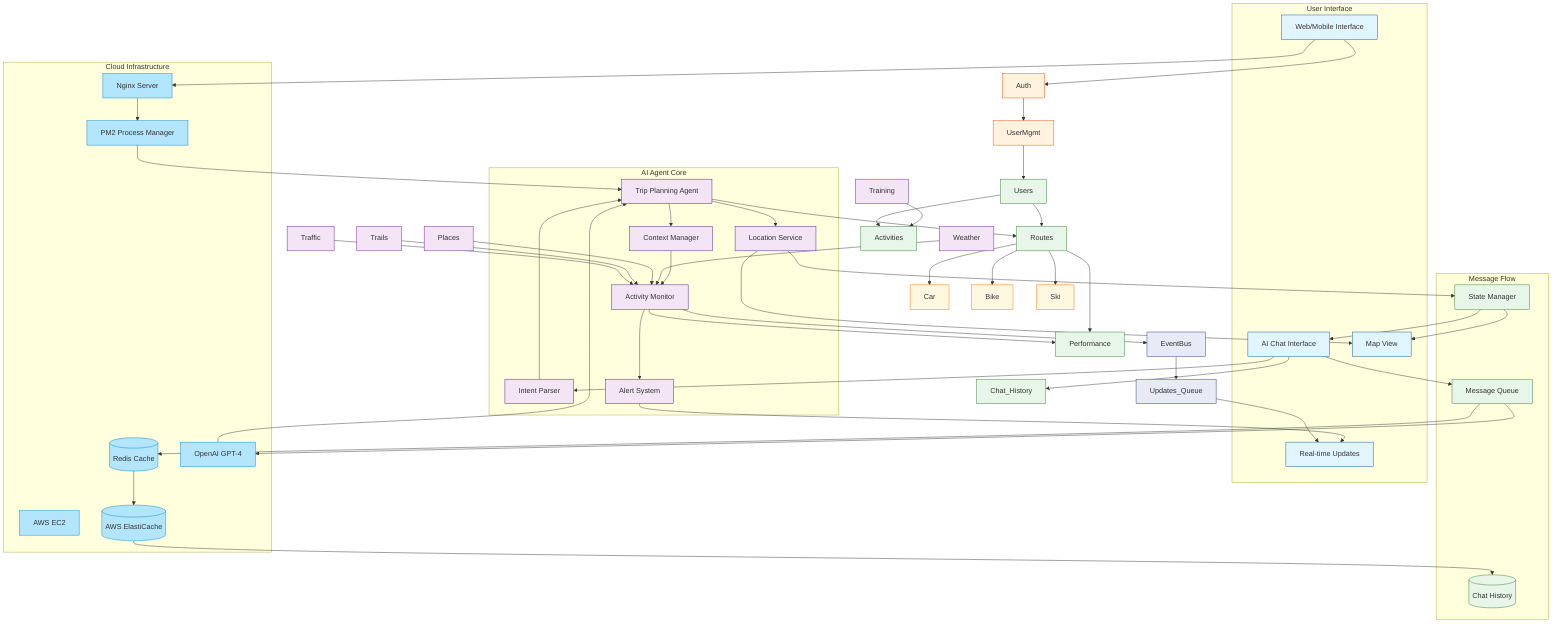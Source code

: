 graph TB
    subgraph User Interface
        UI[Web/Mobile Interface]
        Chat[AI Chat Interface]
        Maps[Map View]
        Updates[Real-time Updates]
    end

    subgraph Cloud Infrastructure
        EC2[AWS EC2]
        Nginx[Nginx Server]
        PM2[PM2 Process Manager]
        Redis[(Redis Cache)]
        AWS_ES[(AWS ElastiCache)]
        OpenAI[OpenAI GPT-4]
    end

    subgraph AI Agent Core
        NLP[Intent Parser]
        Agent[Trip Planning Agent]
        Context[Context Manager]
        LocationAware[Location Service]
        Monitor[Activity Monitor]
        Alert[Alert System]
    end

    subgraph Message Flow
        ChatHistory[(Chat History)]
        MessageQueue[Message Queue]
        StateManager[State Manager]
    end

    %% New Deployment Flow
    UI --> Nginx
    Nginx --> PM2
    PM2 --> Agent

    %% Existing Connections
    Chat --> MessageQueue
    MessageQueue --> OpenAI
    OpenAI --> Agent
    Agent --> LocationAware
    LocationAware --> Maps
    
    %% Cache System
    MessageQueue --> Redis
    Redis --> AWS_ES
    AWS_ES --> ChatHistory
    
    %% State Management
    StateManager --> Chat
    StateManager --> Maps
    LocationAware --> StateManager

    %% User Flow
    UI --> Auth
    Auth --> UserMgmt
    UserMgmt --> Users

    %% AI Flow
    Chat --> NLP
    NLP --> Agent
    Agent --> Context
    Context --> Monitor
    Monitor --> Alert
    Alert --> Updates

    %% Data Flow
    Agent --> Routes
    Routes --> Car & Bike & Ski
    Monitor --> Performance
    Chat --> Chat_History

    %% External Integration
    Weather & Places & Trails & Traffic --> Monitor
    Training --> Activities

    %% Real-time Updates
    Monitor --> EventBus
    EventBus --> Updates_Queue
    Updates_Queue --> Updates

    %% Database Relations
    Users --> Routes
    Users --> Activities
    Routes --> Performance

    classDef ui fill:#e1f5fe,stroke:#01579b
    classDef auth fill:#fff3e0,stroke:#e65100
    classDef ai fill:#f3e5f5,stroke:#4a148c
    classDef data fill:#e8f5e9,stroke:#2e7d32
    classDef route fill:#fff8e1,stroke:#ff6f00
    classDef external fill:#f3e5f5,stroke:#6a1b9a
    classDef realtime fill:#e8eaf6,stroke:#283593
    classDef cloud fill:#b3e5fc,stroke:#0288d1
    classDef flow fill:#e8f5e9,stroke:#2e7d32
    classDef deployment fill:#e8f5e9,stroke:#2e7d32

    class UI,Chat,Maps,Updates ui
    class Auth,Session,UserMgmt auth
    class NLP,Agent,Context,LocationAware,Monitor,Alert ai
    class Users,Routes,Activities,Chat_History,Performance data
    class Car,Bike,Ski route
    class Weather,Places,Trails,Traffic,Training external
    class EventBus,Cache,Updates_Queue realtime
    class Redis,AWS_ES,OpenAI,EC2,Nginx,PM2 cloud
    class ChatHistory,MessageQueue,StateManager flow
